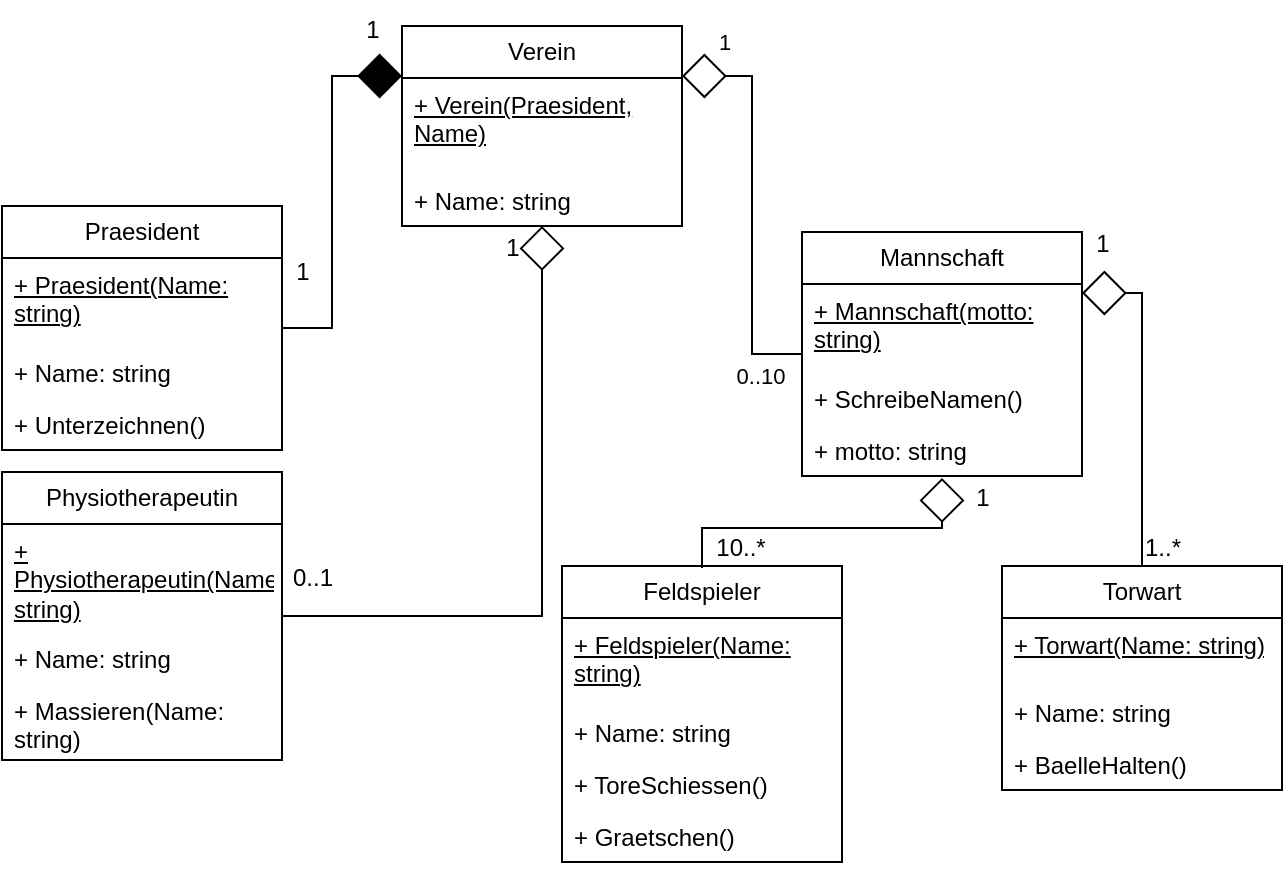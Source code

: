 <mxfile version="21.6.8" type="device">
  <diagram id="C5RBs43oDa-KdzZeNtuy" name="Page-1">
    <mxGraphModel dx="781" dy="474" grid="1" gridSize="10" guides="1" tooltips="1" connect="1" arrows="1" fold="1" page="1" pageScale="1" pageWidth="827" pageHeight="1169" math="0" shadow="0">
      <root>
        <mxCell id="WIyWlLk6GJQsqaUBKTNV-0" />
        <mxCell id="WIyWlLk6GJQsqaUBKTNV-1" parent="WIyWlLk6GJQsqaUBKTNV-0" />
        <mxCell id="Y_0wCER3GwYR3zEW8KBs-0" value="Verein" style="swimlane;fontStyle=0;childLayout=stackLayout;horizontal=1;startSize=26;fillColor=none;horizontalStack=0;resizeParent=1;resizeParentMax=0;resizeLast=0;collapsible=1;marginBottom=0;whiteSpace=wrap;html=1;" parent="WIyWlLk6GJQsqaUBKTNV-1" vertex="1">
          <mxGeometry x="330" y="150" width="140" height="100" as="geometry" />
        </mxCell>
        <mxCell id="Y_0wCER3GwYR3zEW8KBs-47" value="&lt;u&gt;+ Verein(Praesident, Name)&lt;/u&gt;" style="text;strokeColor=none;fillColor=none;align=left;verticalAlign=top;spacingLeft=4;spacingRight=4;overflow=hidden;rotatable=0;points=[[0,0.5],[1,0.5]];portConstraint=eastwest;whiteSpace=wrap;html=1;" parent="Y_0wCER3GwYR3zEW8KBs-0" vertex="1">
          <mxGeometry y="26" width="140" height="48" as="geometry" />
        </mxCell>
        <mxCell id="Y_0wCER3GwYR3zEW8KBs-1" value="+ Name: string" style="text;strokeColor=none;fillColor=none;align=left;verticalAlign=top;spacingLeft=4;spacingRight=4;overflow=hidden;rotatable=0;points=[[0,0.5],[1,0.5]];portConstraint=eastwest;whiteSpace=wrap;html=1;" parent="Y_0wCER3GwYR3zEW8KBs-0" vertex="1">
          <mxGeometry y="74" width="140" height="26" as="geometry" />
        </mxCell>
        <mxCell id="Y_0wCER3GwYR3zEW8KBs-27" style="edgeStyle=orthogonalEdgeStyle;rounded=0;orthogonalLoop=1;jettySize=auto;html=1;entryX=0;entryY=0.25;entryDx=0;entryDy=0;endArrow=diamond;endFill=1;endSize=20;" parent="WIyWlLk6GJQsqaUBKTNV-1" source="Y_0wCER3GwYR3zEW8KBs-4" target="Y_0wCER3GwYR3zEW8KBs-0" edge="1">
          <mxGeometry relative="1" as="geometry" />
        </mxCell>
        <mxCell id="Y_0wCER3GwYR3zEW8KBs-4" value="Praesident" style="swimlane;fontStyle=0;childLayout=stackLayout;horizontal=1;startSize=26;fillColor=none;horizontalStack=0;resizeParent=1;resizeParentMax=0;resizeLast=0;collapsible=1;marginBottom=0;whiteSpace=wrap;html=1;" parent="WIyWlLk6GJQsqaUBKTNV-1" vertex="1">
          <mxGeometry x="130" y="240" width="140" height="122" as="geometry" />
        </mxCell>
        <mxCell id="Y_0wCER3GwYR3zEW8KBs-57" value="+ Praesident(Name: string)" style="text;strokeColor=none;fillColor=none;align=left;verticalAlign=top;spacingLeft=4;spacingRight=4;overflow=hidden;rotatable=0;points=[[0,0.5],[1,0.5]];portConstraint=eastwest;whiteSpace=wrap;html=1;fontStyle=4" parent="Y_0wCER3GwYR3zEW8KBs-4" vertex="1">
          <mxGeometry y="26" width="140" height="44" as="geometry" />
        </mxCell>
        <mxCell id="Y_0wCER3GwYR3zEW8KBs-5" value="+ Name: string" style="text;strokeColor=none;fillColor=none;align=left;verticalAlign=top;spacingLeft=4;spacingRight=4;overflow=hidden;rotatable=0;points=[[0,0.5],[1,0.5]];portConstraint=eastwest;whiteSpace=wrap;html=1;" parent="Y_0wCER3GwYR3zEW8KBs-4" vertex="1">
          <mxGeometry y="70" width="140" height="26" as="geometry" />
        </mxCell>
        <mxCell id="Y_0wCER3GwYR3zEW8KBs-6" value="+ Unterzeichnen()" style="text;strokeColor=none;fillColor=none;align=left;verticalAlign=top;spacingLeft=4;spacingRight=4;overflow=hidden;rotatable=0;points=[[0,0.5],[1,0.5]];portConstraint=eastwest;whiteSpace=wrap;html=1;" parent="Y_0wCER3GwYR3zEW8KBs-4" vertex="1">
          <mxGeometry y="96" width="140" height="26" as="geometry" />
        </mxCell>
        <mxCell id="Y_0wCER3GwYR3zEW8KBs-34" style="edgeStyle=orthogonalEdgeStyle;rounded=0;orthogonalLoop=1;jettySize=auto;html=1;entryX=1;entryY=0.25;entryDx=0;entryDy=0;endArrow=diamond;endFill=0;endSize=20;" parent="WIyWlLk6GJQsqaUBKTNV-1" source="Y_0wCER3GwYR3zEW8KBs-8" target="Y_0wCER3GwYR3zEW8KBs-19" edge="1">
          <mxGeometry relative="1" as="geometry">
            <mxPoint x="660" y="360" as="targetPoint" />
          </mxGeometry>
        </mxCell>
        <mxCell id="Y_0wCER3GwYR3zEW8KBs-8" value="Torwart" style="swimlane;fontStyle=0;childLayout=stackLayout;horizontal=1;startSize=26;fillColor=none;horizontalStack=0;resizeParent=1;resizeParentMax=0;resizeLast=0;collapsible=1;marginBottom=0;whiteSpace=wrap;html=1;" parent="WIyWlLk6GJQsqaUBKTNV-1" vertex="1">
          <mxGeometry x="630" y="420" width="140" height="112" as="geometry" />
        </mxCell>
        <mxCell id="Y_0wCER3GwYR3zEW8KBs-54" value="+ Torwart(Name: string)" style="text;strokeColor=none;fillColor=none;align=left;verticalAlign=top;spacingLeft=4;spacingRight=4;overflow=hidden;rotatable=0;points=[[0,0.5],[1,0.5]];portConstraint=eastwest;whiteSpace=wrap;html=1;fontStyle=4" parent="Y_0wCER3GwYR3zEW8KBs-8" vertex="1">
          <mxGeometry y="26" width="140" height="34" as="geometry" />
        </mxCell>
        <mxCell id="Y_0wCER3GwYR3zEW8KBs-9" value="+ Name: string" style="text;strokeColor=none;fillColor=none;align=left;verticalAlign=top;spacingLeft=4;spacingRight=4;overflow=hidden;rotatable=0;points=[[0,0.5],[1,0.5]];portConstraint=eastwest;whiteSpace=wrap;html=1;" parent="Y_0wCER3GwYR3zEW8KBs-8" vertex="1">
          <mxGeometry y="60" width="140" height="26" as="geometry" />
        </mxCell>
        <mxCell id="Y_0wCER3GwYR3zEW8KBs-10" value="+ BaelleHalten()" style="text;strokeColor=none;fillColor=none;align=left;verticalAlign=top;spacingLeft=4;spacingRight=4;overflow=hidden;rotatable=0;points=[[0,0.5],[1,0.5]];portConstraint=eastwest;whiteSpace=wrap;html=1;" parent="Y_0wCER3GwYR3zEW8KBs-8" vertex="1">
          <mxGeometry y="86" width="140" height="26" as="geometry" />
        </mxCell>
        <mxCell id="Y_0wCER3GwYR3zEW8KBs-32" style="edgeStyle=orthogonalEdgeStyle;rounded=0;orthogonalLoop=1;jettySize=auto;html=1;endArrow=diamond;endFill=0;endSize=20;" parent="WIyWlLk6GJQsqaUBKTNV-1" source="Y_0wCER3GwYR3zEW8KBs-12" target="Y_0wCER3GwYR3zEW8KBs-0" edge="1">
          <mxGeometry relative="1" as="geometry" />
        </mxCell>
        <mxCell id="Y_0wCER3GwYR3zEW8KBs-12" value="Physiotherapeutin" style="swimlane;fontStyle=0;childLayout=stackLayout;horizontal=1;startSize=26;fillColor=none;horizontalStack=0;resizeParent=1;resizeParentMax=0;resizeLast=0;collapsible=1;marginBottom=0;whiteSpace=wrap;html=1;" parent="WIyWlLk6GJQsqaUBKTNV-1" vertex="1">
          <mxGeometry x="130" y="373" width="140" height="144" as="geometry" />
        </mxCell>
        <mxCell id="Y_0wCER3GwYR3zEW8KBs-55" value="+ Physiotherapeutin(Name: string)" style="text;strokeColor=none;fillColor=none;align=left;verticalAlign=top;spacingLeft=4;spacingRight=4;overflow=hidden;rotatable=0;points=[[0,0.5],[1,0.5]];portConstraint=eastwest;whiteSpace=wrap;html=1;fontStyle=4" parent="Y_0wCER3GwYR3zEW8KBs-12" vertex="1">
          <mxGeometry y="26" width="140" height="54" as="geometry" />
        </mxCell>
        <mxCell id="Y_0wCER3GwYR3zEW8KBs-13" value="+ Name: string" style="text;strokeColor=none;fillColor=none;align=left;verticalAlign=top;spacingLeft=4;spacingRight=4;overflow=hidden;rotatable=0;points=[[0,0.5],[1,0.5]];portConstraint=eastwest;whiteSpace=wrap;html=1;" parent="Y_0wCER3GwYR3zEW8KBs-12" vertex="1">
          <mxGeometry y="80" width="140" height="26" as="geometry" />
        </mxCell>
        <mxCell id="Y_0wCER3GwYR3zEW8KBs-14" value="+ Massieren(Name: string)" style="text;strokeColor=none;fillColor=none;align=left;verticalAlign=top;spacingLeft=4;spacingRight=4;overflow=hidden;rotatable=0;points=[[0,0.5],[1,0.5]];portConstraint=eastwest;whiteSpace=wrap;html=1;" parent="Y_0wCER3GwYR3zEW8KBs-12" vertex="1">
          <mxGeometry y="106" width="140" height="38" as="geometry" />
        </mxCell>
        <mxCell id="Y_0wCER3GwYR3zEW8KBs-30" style="edgeStyle=orthogonalEdgeStyle;rounded=0;orthogonalLoop=1;jettySize=auto;html=1;endArrow=diamond;endFill=0;endSize=20;entryX=0.5;entryY=1;entryDx=0;entryDy=0;" parent="WIyWlLk6GJQsqaUBKTNV-1" edge="1">
          <mxGeometry relative="1" as="geometry">
            <mxPoint x="480" y="421" as="sourcePoint" />
            <mxPoint x="600" y="376" as="targetPoint" />
            <Array as="points">
              <mxPoint x="480" y="401" />
              <mxPoint x="600" y="401" />
            </Array>
          </mxGeometry>
        </mxCell>
        <mxCell id="Y_0wCER3GwYR3zEW8KBs-15" value="Feldspieler" style="swimlane;fontStyle=0;childLayout=stackLayout;horizontal=1;startSize=26;fillColor=none;horizontalStack=0;resizeParent=1;resizeParentMax=0;resizeLast=0;collapsible=1;marginBottom=0;whiteSpace=wrap;html=1;" parent="WIyWlLk6GJQsqaUBKTNV-1" vertex="1">
          <mxGeometry x="410" y="420" width="140" height="148" as="geometry" />
        </mxCell>
        <mxCell id="Y_0wCER3GwYR3zEW8KBs-53" value="+ Feldspieler(Name: string)" style="text;strokeColor=none;fillColor=none;align=left;verticalAlign=top;spacingLeft=4;spacingRight=4;overflow=hidden;rotatable=0;points=[[0,0.5],[1,0.5]];portConstraint=eastwest;whiteSpace=wrap;html=1;fontStyle=4" parent="Y_0wCER3GwYR3zEW8KBs-15" vertex="1">
          <mxGeometry y="26" width="140" height="44" as="geometry" />
        </mxCell>
        <mxCell id="Y_0wCER3GwYR3zEW8KBs-16" value="+ Name: string" style="text;strokeColor=none;fillColor=none;align=left;verticalAlign=top;spacingLeft=4;spacingRight=4;overflow=hidden;rotatable=0;points=[[0,0.5],[1,0.5]];portConstraint=eastwest;whiteSpace=wrap;html=1;" parent="Y_0wCER3GwYR3zEW8KBs-15" vertex="1">
          <mxGeometry y="70" width="140" height="26" as="geometry" />
        </mxCell>
        <mxCell id="Y_0wCER3GwYR3zEW8KBs-17" value="+ ToreSchiessen()" style="text;strokeColor=none;fillColor=none;align=left;verticalAlign=top;spacingLeft=4;spacingRight=4;overflow=hidden;rotatable=0;points=[[0,0.5],[1,0.5]];portConstraint=eastwest;whiteSpace=wrap;html=1;" parent="Y_0wCER3GwYR3zEW8KBs-15" vertex="1">
          <mxGeometry y="96" width="140" height="26" as="geometry" />
        </mxCell>
        <mxCell id="Y_0wCER3GwYR3zEW8KBs-18" value="+ Graetschen()" style="text;strokeColor=none;fillColor=none;align=left;verticalAlign=top;spacingLeft=4;spacingRight=4;overflow=hidden;rotatable=0;points=[[0,0.5],[1,0.5]];portConstraint=eastwest;whiteSpace=wrap;html=1;" parent="Y_0wCER3GwYR3zEW8KBs-15" vertex="1">
          <mxGeometry y="122" width="140" height="26" as="geometry" />
        </mxCell>
        <mxCell id="Y_0wCER3GwYR3zEW8KBs-28" style="edgeStyle=orthogonalEdgeStyle;rounded=0;orthogonalLoop=1;jettySize=auto;html=1;entryX=1;entryY=0.25;entryDx=0;entryDy=0;endArrow=diamond;endFill=0;endSize=20;" parent="WIyWlLk6GJQsqaUBKTNV-1" source="Y_0wCER3GwYR3zEW8KBs-19" target="Y_0wCER3GwYR3zEW8KBs-0" edge="1">
          <mxGeometry relative="1" as="geometry" />
        </mxCell>
        <mxCell id="Y_0wCER3GwYR3zEW8KBs-37" value="1" style="edgeLabel;html=1;align=center;verticalAlign=middle;resizable=0;points=[];" parent="Y_0wCER3GwYR3zEW8KBs-28" vertex="1" connectable="0">
          <mxGeometry x="0.844" y="-4" relative="1" as="geometry">
            <mxPoint x="5" y="-13" as="offset" />
          </mxGeometry>
        </mxCell>
        <mxCell id="Y_0wCER3GwYR3zEW8KBs-38" value="0..10" style="edgeLabel;html=1;align=center;verticalAlign=middle;resizable=0;points=[];" parent="Y_0wCER3GwYR3zEW8KBs-28" vertex="1" connectable="0">
          <mxGeometry x="-0.879" y="1" relative="1" as="geometry">
            <mxPoint x="-9" y="10" as="offset" />
          </mxGeometry>
        </mxCell>
        <mxCell id="Y_0wCER3GwYR3zEW8KBs-19" value="Mannschaft" style="swimlane;fontStyle=0;childLayout=stackLayout;horizontal=1;startSize=26;fillColor=none;horizontalStack=0;resizeParent=1;resizeParentMax=0;resizeLast=0;collapsible=1;marginBottom=0;whiteSpace=wrap;html=1;" parent="WIyWlLk6GJQsqaUBKTNV-1" vertex="1">
          <mxGeometry x="530" y="253" width="140" height="122" as="geometry" />
        </mxCell>
        <mxCell id="Y_0wCER3GwYR3zEW8KBs-56" value="+ Mannschaft(motto: string)" style="text;strokeColor=none;fillColor=none;align=left;verticalAlign=top;spacingLeft=4;spacingRight=4;overflow=hidden;rotatable=0;points=[[0,0.5],[1,0.5]];portConstraint=eastwest;whiteSpace=wrap;html=1;fontStyle=4" parent="Y_0wCER3GwYR3zEW8KBs-19" vertex="1">
          <mxGeometry y="26" width="140" height="44" as="geometry" />
        </mxCell>
        <mxCell id="Y_0wCER3GwYR3zEW8KBs-51" value="+ SchreibeNamen()" style="text;strokeColor=none;fillColor=none;align=left;verticalAlign=top;spacingLeft=4;spacingRight=4;overflow=hidden;rotatable=0;points=[[0,0.5],[1,0.5]];portConstraint=eastwest;whiteSpace=wrap;html=1;" parent="Y_0wCER3GwYR3zEW8KBs-19" vertex="1">
          <mxGeometry y="70" width="140" height="26" as="geometry" />
        </mxCell>
        <mxCell id="Y_0wCER3GwYR3zEW8KBs-21" value="+ motto: string" style="text;strokeColor=none;fillColor=none;align=left;verticalAlign=top;spacingLeft=4;spacingRight=4;overflow=hidden;rotatable=0;points=[[0,0.5],[1,0.5]];portConstraint=eastwest;whiteSpace=wrap;html=1;" parent="Y_0wCER3GwYR3zEW8KBs-19" vertex="1">
          <mxGeometry y="96" width="140" height="26" as="geometry" />
        </mxCell>
        <mxCell id="Y_0wCER3GwYR3zEW8KBs-39" value="1" style="text;html=1;align=center;verticalAlign=middle;resizable=0;points=[];autosize=1;strokeColor=none;fillColor=none;" parent="WIyWlLk6GJQsqaUBKTNV-1" vertex="1">
          <mxGeometry x="265" y="258" width="30" height="30" as="geometry" />
        </mxCell>
        <mxCell id="Y_0wCER3GwYR3zEW8KBs-40" value="1" style="text;html=1;align=center;verticalAlign=middle;resizable=0;points=[];autosize=1;strokeColor=none;fillColor=none;" parent="WIyWlLk6GJQsqaUBKTNV-1" vertex="1">
          <mxGeometry x="300" y="137" width="30" height="30" as="geometry" />
        </mxCell>
        <mxCell id="Y_0wCER3GwYR3zEW8KBs-41" value="1" style="text;html=1;align=center;verticalAlign=middle;resizable=0;points=[];autosize=1;strokeColor=none;fillColor=none;" parent="WIyWlLk6GJQsqaUBKTNV-1" vertex="1">
          <mxGeometry x="370" y="246" width="30" height="30" as="geometry" />
        </mxCell>
        <mxCell id="Y_0wCER3GwYR3zEW8KBs-42" value="0..1" style="text;html=1;align=center;verticalAlign=middle;resizable=0;points=[];autosize=1;strokeColor=none;fillColor=none;" parent="WIyWlLk6GJQsqaUBKTNV-1" vertex="1">
          <mxGeometry x="265" y="411" width="40" height="30" as="geometry" />
        </mxCell>
        <mxCell id="Y_0wCER3GwYR3zEW8KBs-43" value="1" style="text;html=1;align=center;verticalAlign=middle;resizable=0;points=[];autosize=1;strokeColor=none;fillColor=none;" parent="WIyWlLk6GJQsqaUBKTNV-1" vertex="1">
          <mxGeometry x="665" y="244" width="30" height="30" as="geometry" />
        </mxCell>
        <mxCell id="Y_0wCER3GwYR3zEW8KBs-44" value="10..*" style="text;html=1;align=center;verticalAlign=middle;resizable=0;points=[];autosize=1;strokeColor=none;fillColor=none;" parent="WIyWlLk6GJQsqaUBKTNV-1" vertex="1">
          <mxGeometry x="474" y="396" width="50" height="30" as="geometry" />
        </mxCell>
        <mxCell id="Y_0wCER3GwYR3zEW8KBs-45" value="1..*" style="text;html=1;align=center;verticalAlign=middle;resizable=0;points=[];autosize=1;strokeColor=none;fillColor=none;" parent="WIyWlLk6GJQsqaUBKTNV-1" vertex="1">
          <mxGeometry x="690" y="396" width="40" height="30" as="geometry" />
        </mxCell>
        <mxCell id="Y_0wCER3GwYR3zEW8KBs-48" value="1" style="text;html=1;align=center;verticalAlign=middle;resizable=0;points=[];autosize=1;strokeColor=none;fillColor=none;" parent="WIyWlLk6GJQsqaUBKTNV-1" vertex="1">
          <mxGeometry x="605" y="371" width="30" height="30" as="geometry" />
        </mxCell>
      </root>
    </mxGraphModel>
  </diagram>
</mxfile>
